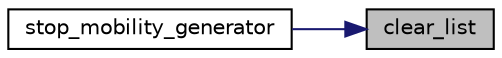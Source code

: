 digraph "clear_list"
{
 // LATEX_PDF_SIZE
  edge [fontname="Helvetica",fontsize="10",labelfontname="Helvetica",labelfontsize="10"];
  node [fontname="Helvetica",fontsize="10",shape=record];
  rankdir="RL";
  Node1 [label="clear_list",height=0.2,width=0.4,color="black", fillcolor="grey75", style="filled", fontcolor="black",tooltip=" "];
  Node1 -> Node2 [dir="back",color="midnightblue",fontsize="10",style="solid",fontname="Helvetica"];
  Node2 [label="stop_mobility_generator",height=0.2,width=0.4,color="black", fillcolor="white", style="filled",URL="$omg_8h.html#a78f6d9bd9f9a327b22d2ef2ec71d4728",tooltip=" "];
}
